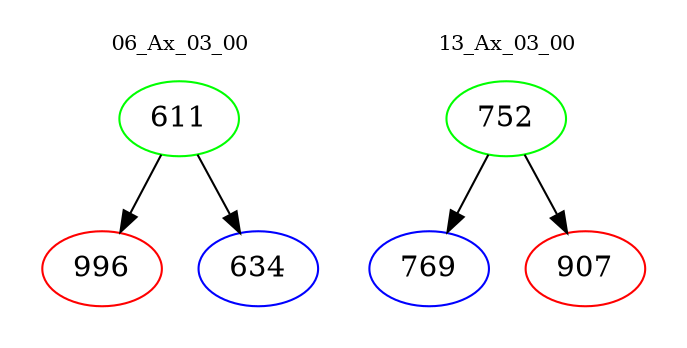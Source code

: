 digraph{
subgraph cluster_0 {
color = white
label = "06_Ax_03_00";
fontsize=10;
T0_611 [label="611", color="green"]
T0_611 -> T0_996 [color="black"]
T0_996 [label="996", color="red"]
T0_611 -> T0_634 [color="black"]
T0_634 [label="634", color="blue"]
}
subgraph cluster_1 {
color = white
label = "13_Ax_03_00";
fontsize=10;
T1_752 [label="752", color="green"]
T1_752 -> T1_769 [color="black"]
T1_769 [label="769", color="blue"]
T1_752 -> T1_907 [color="black"]
T1_907 [label="907", color="red"]
}
}
